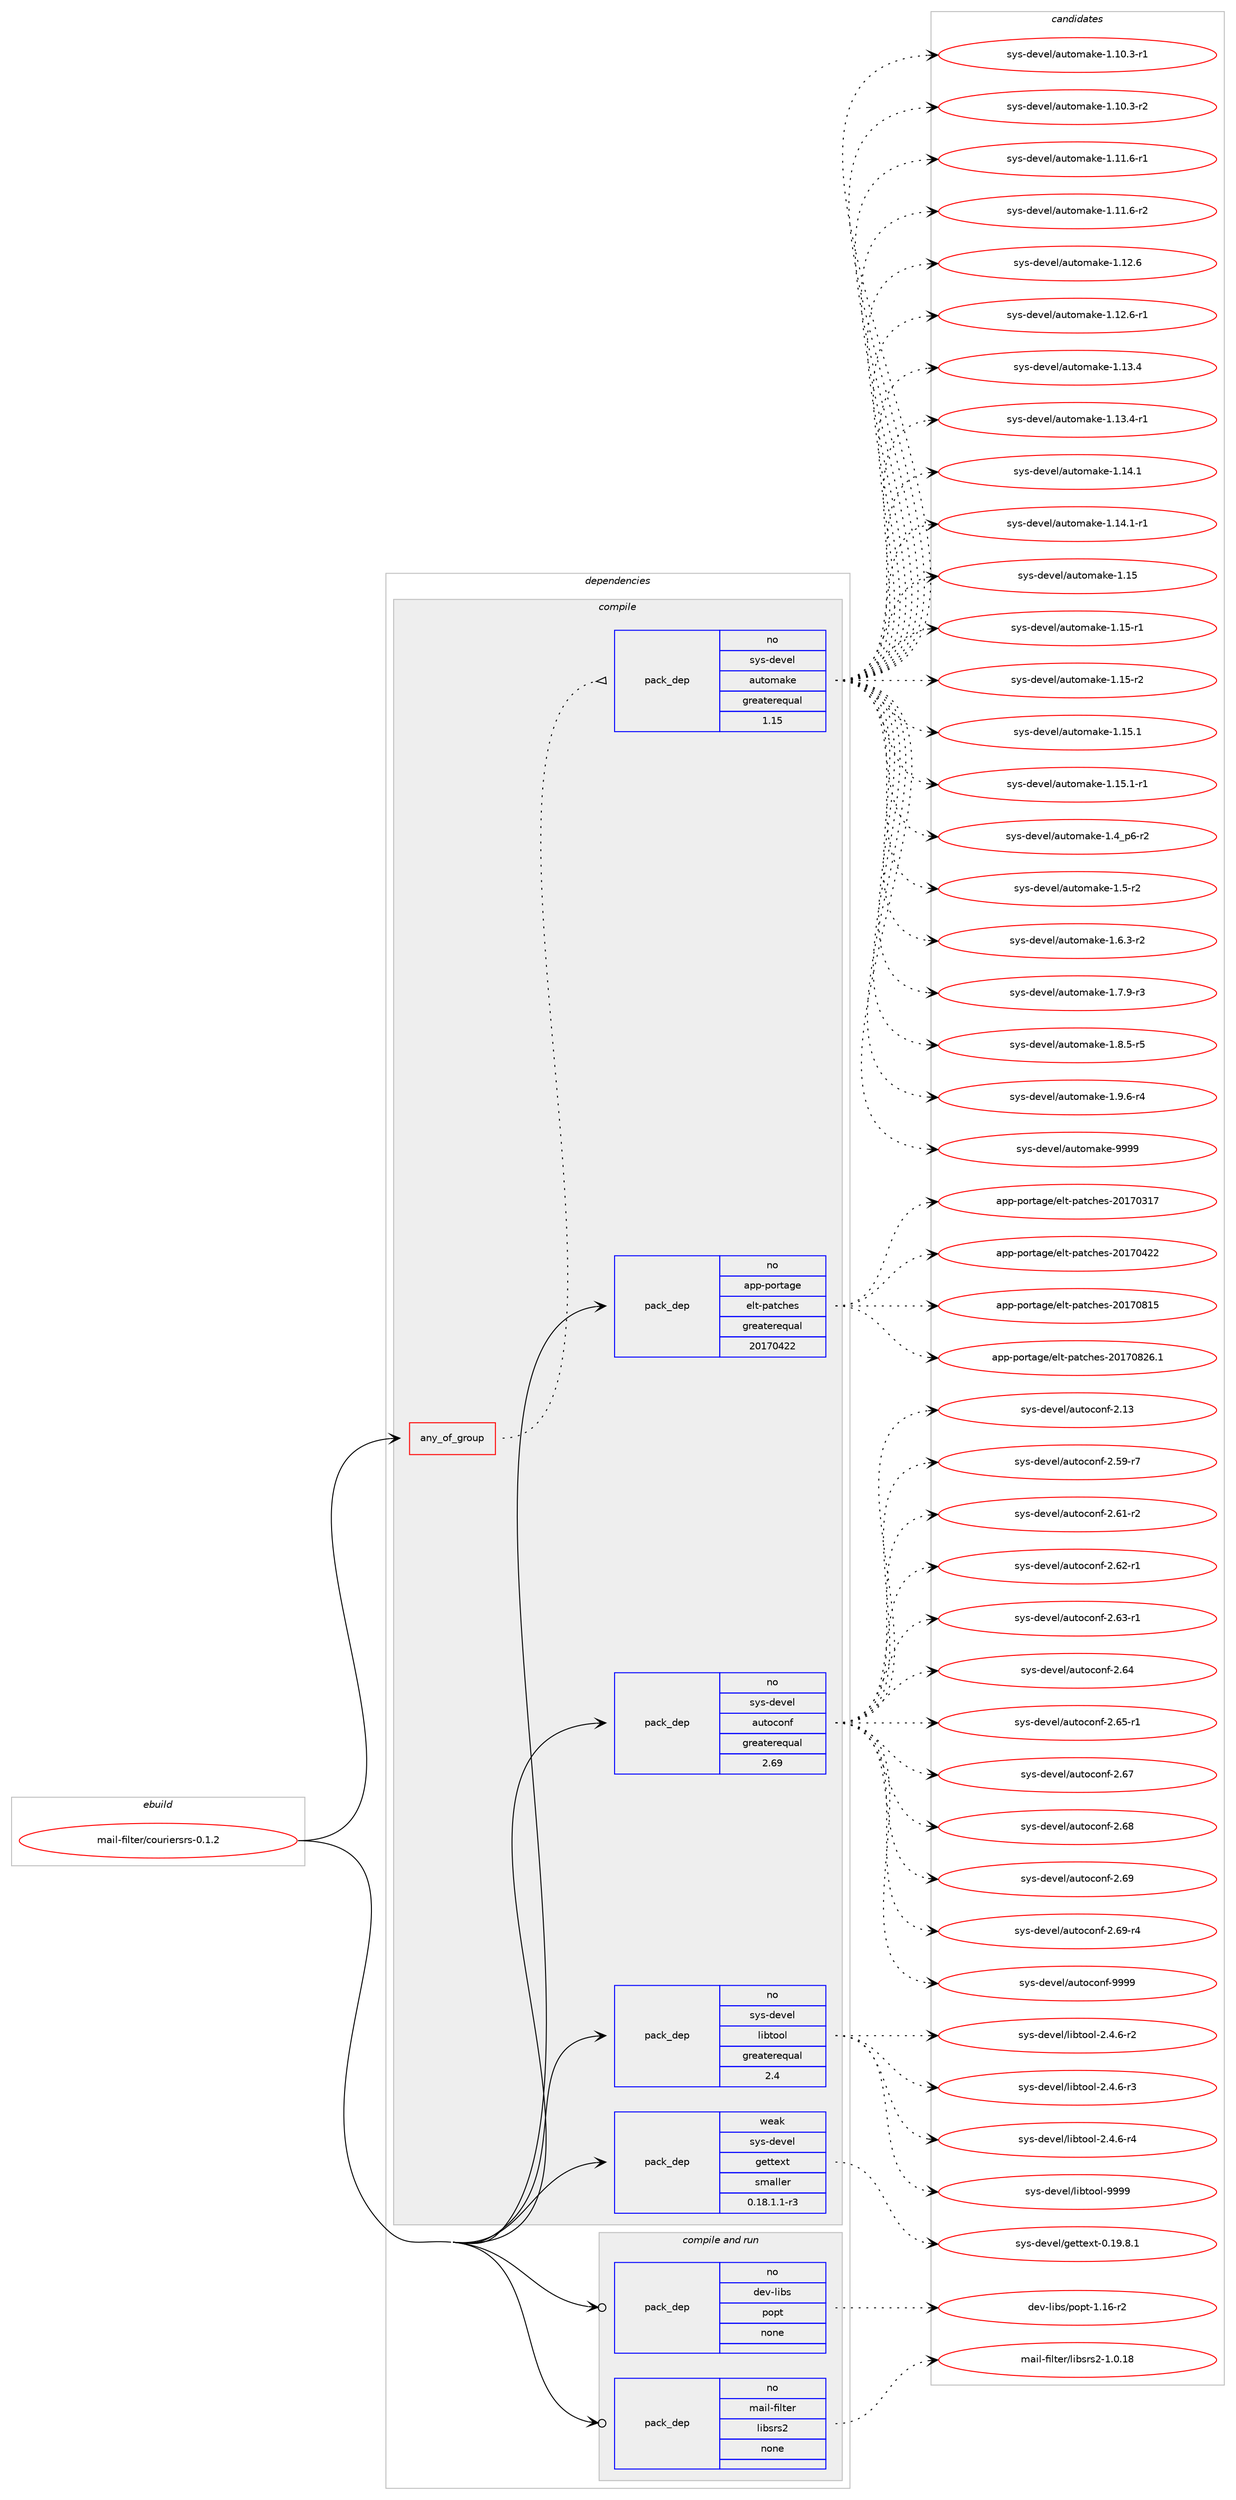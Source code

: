 digraph prolog {

# *************
# Graph options
# *************

newrank=true;
concentrate=true;
compound=true;
graph [rankdir=LR,fontname=Helvetica,fontsize=10,ranksep=1.5];#, ranksep=2.5, nodesep=0.2];
edge  [arrowhead=vee];
node  [fontname=Helvetica,fontsize=10];

# **********
# The ebuild
# **********

subgraph cluster_leftcol {
color=gray;
rank=same;
label=<<i>ebuild</i>>;
id [label="mail-filter/couriersrs-0.1.2", color=red, width=4, href="../mail-filter/couriersrs-0.1.2.svg"];
}

# ****************
# The dependencies
# ****************

subgraph cluster_midcol {
color=gray;
label=<<i>dependencies</i>>;
subgraph cluster_compile {
fillcolor="#eeeeee";
style=filled;
label=<<i>compile</i>>;
subgraph any5008 {
dependency342406 [label=<<TABLE BORDER="0" CELLBORDER="1" CELLSPACING="0" CELLPADDING="4"><TR><TD CELLPADDING="10">any_of_group</TD></TR></TABLE>>, shape=none, color=red];subgraph pack251793 {
dependency342407 [label=<<TABLE BORDER="0" CELLBORDER="1" CELLSPACING="0" CELLPADDING="4" WIDTH="220"><TR><TD ROWSPAN="6" CELLPADDING="30">pack_dep</TD></TR><TR><TD WIDTH="110">no</TD></TR><TR><TD>sys-devel</TD></TR><TR><TD>automake</TD></TR><TR><TD>greaterequal</TD></TR><TR><TD>1.15</TD></TR></TABLE>>, shape=none, color=blue];
}
dependency342406:e -> dependency342407:w [weight=20,style="dotted",arrowhead="oinv"];
}
id:e -> dependency342406:w [weight=20,style="solid",arrowhead="vee"];
subgraph pack251794 {
dependency342408 [label=<<TABLE BORDER="0" CELLBORDER="1" CELLSPACING="0" CELLPADDING="4" WIDTH="220"><TR><TD ROWSPAN="6" CELLPADDING="30">pack_dep</TD></TR><TR><TD WIDTH="110">no</TD></TR><TR><TD>app-portage</TD></TR><TR><TD>elt-patches</TD></TR><TR><TD>greaterequal</TD></TR><TR><TD>20170422</TD></TR></TABLE>>, shape=none, color=blue];
}
id:e -> dependency342408:w [weight=20,style="solid",arrowhead="vee"];
subgraph pack251795 {
dependency342409 [label=<<TABLE BORDER="0" CELLBORDER="1" CELLSPACING="0" CELLPADDING="4" WIDTH="220"><TR><TD ROWSPAN="6" CELLPADDING="30">pack_dep</TD></TR><TR><TD WIDTH="110">no</TD></TR><TR><TD>sys-devel</TD></TR><TR><TD>autoconf</TD></TR><TR><TD>greaterequal</TD></TR><TR><TD>2.69</TD></TR></TABLE>>, shape=none, color=blue];
}
id:e -> dependency342409:w [weight=20,style="solid",arrowhead="vee"];
subgraph pack251796 {
dependency342410 [label=<<TABLE BORDER="0" CELLBORDER="1" CELLSPACING="0" CELLPADDING="4" WIDTH="220"><TR><TD ROWSPAN="6" CELLPADDING="30">pack_dep</TD></TR><TR><TD WIDTH="110">no</TD></TR><TR><TD>sys-devel</TD></TR><TR><TD>libtool</TD></TR><TR><TD>greaterequal</TD></TR><TR><TD>2.4</TD></TR></TABLE>>, shape=none, color=blue];
}
id:e -> dependency342410:w [weight=20,style="solid",arrowhead="vee"];
subgraph pack251797 {
dependency342411 [label=<<TABLE BORDER="0" CELLBORDER="1" CELLSPACING="0" CELLPADDING="4" WIDTH="220"><TR><TD ROWSPAN="6" CELLPADDING="30">pack_dep</TD></TR><TR><TD WIDTH="110">weak</TD></TR><TR><TD>sys-devel</TD></TR><TR><TD>gettext</TD></TR><TR><TD>smaller</TD></TR><TR><TD>0.18.1.1-r3</TD></TR></TABLE>>, shape=none, color=blue];
}
id:e -> dependency342411:w [weight=20,style="solid",arrowhead="vee"];
}
subgraph cluster_compileandrun {
fillcolor="#eeeeee";
style=filled;
label=<<i>compile and run</i>>;
subgraph pack251798 {
dependency342412 [label=<<TABLE BORDER="0" CELLBORDER="1" CELLSPACING="0" CELLPADDING="4" WIDTH="220"><TR><TD ROWSPAN="6" CELLPADDING="30">pack_dep</TD></TR><TR><TD WIDTH="110">no</TD></TR><TR><TD>dev-libs</TD></TR><TR><TD>popt</TD></TR><TR><TD>none</TD></TR><TR><TD></TD></TR></TABLE>>, shape=none, color=blue];
}
id:e -> dependency342412:w [weight=20,style="solid",arrowhead="odotvee"];
subgraph pack251799 {
dependency342413 [label=<<TABLE BORDER="0" CELLBORDER="1" CELLSPACING="0" CELLPADDING="4" WIDTH="220"><TR><TD ROWSPAN="6" CELLPADDING="30">pack_dep</TD></TR><TR><TD WIDTH="110">no</TD></TR><TR><TD>mail-filter</TD></TR><TR><TD>libsrs2</TD></TR><TR><TD>none</TD></TR><TR><TD></TD></TR></TABLE>>, shape=none, color=blue];
}
id:e -> dependency342413:w [weight=20,style="solid",arrowhead="odotvee"];
}
subgraph cluster_run {
fillcolor="#eeeeee";
style=filled;
label=<<i>run</i>>;
}
}

# **************
# The candidates
# **************

subgraph cluster_choices {
rank=same;
color=gray;
label=<<i>candidates</i>>;

subgraph choice251793 {
color=black;
nodesep=1;
choice11512111545100101118101108479711711611110997107101454946494846514511449 [label="sys-devel/automake-1.10.3-r1", color=red, width=4,href="../sys-devel/automake-1.10.3-r1.svg"];
choice11512111545100101118101108479711711611110997107101454946494846514511450 [label="sys-devel/automake-1.10.3-r2", color=red, width=4,href="../sys-devel/automake-1.10.3-r2.svg"];
choice11512111545100101118101108479711711611110997107101454946494946544511449 [label="sys-devel/automake-1.11.6-r1", color=red, width=4,href="../sys-devel/automake-1.11.6-r1.svg"];
choice11512111545100101118101108479711711611110997107101454946494946544511450 [label="sys-devel/automake-1.11.6-r2", color=red, width=4,href="../sys-devel/automake-1.11.6-r2.svg"];
choice1151211154510010111810110847971171161111099710710145494649504654 [label="sys-devel/automake-1.12.6", color=red, width=4,href="../sys-devel/automake-1.12.6.svg"];
choice11512111545100101118101108479711711611110997107101454946495046544511449 [label="sys-devel/automake-1.12.6-r1", color=red, width=4,href="../sys-devel/automake-1.12.6-r1.svg"];
choice1151211154510010111810110847971171161111099710710145494649514652 [label="sys-devel/automake-1.13.4", color=red, width=4,href="../sys-devel/automake-1.13.4.svg"];
choice11512111545100101118101108479711711611110997107101454946495146524511449 [label="sys-devel/automake-1.13.4-r1", color=red, width=4,href="../sys-devel/automake-1.13.4-r1.svg"];
choice1151211154510010111810110847971171161111099710710145494649524649 [label="sys-devel/automake-1.14.1", color=red, width=4,href="../sys-devel/automake-1.14.1.svg"];
choice11512111545100101118101108479711711611110997107101454946495246494511449 [label="sys-devel/automake-1.14.1-r1", color=red, width=4,href="../sys-devel/automake-1.14.1-r1.svg"];
choice115121115451001011181011084797117116111109971071014549464953 [label="sys-devel/automake-1.15", color=red, width=4,href="../sys-devel/automake-1.15.svg"];
choice1151211154510010111810110847971171161111099710710145494649534511449 [label="sys-devel/automake-1.15-r1", color=red, width=4,href="../sys-devel/automake-1.15-r1.svg"];
choice1151211154510010111810110847971171161111099710710145494649534511450 [label="sys-devel/automake-1.15-r2", color=red, width=4,href="../sys-devel/automake-1.15-r2.svg"];
choice1151211154510010111810110847971171161111099710710145494649534649 [label="sys-devel/automake-1.15.1", color=red, width=4,href="../sys-devel/automake-1.15.1.svg"];
choice11512111545100101118101108479711711611110997107101454946495346494511449 [label="sys-devel/automake-1.15.1-r1", color=red, width=4,href="../sys-devel/automake-1.15.1-r1.svg"];
choice115121115451001011181011084797117116111109971071014549465295112544511450 [label="sys-devel/automake-1.4_p6-r2", color=red, width=4,href="../sys-devel/automake-1.4_p6-r2.svg"];
choice11512111545100101118101108479711711611110997107101454946534511450 [label="sys-devel/automake-1.5-r2", color=red, width=4,href="../sys-devel/automake-1.5-r2.svg"];
choice115121115451001011181011084797117116111109971071014549465446514511450 [label="sys-devel/automake-1.6.3-r2", color=red, width=4,href="../sys-devel/automake-1.6.3-r2.svg"];
choice115121115451001011181011084797117116111109971071014549465546574511451 [label="sys-devel/automake-1.7.9-r3", color=red, width=4,href="../sys-devel/automake-1.7.9-r3.svg"];
choice115121115451001011181011084797117116111109971071014549465646534511453 [label="sys-devel/automake-1.8.5-r5", color=red, width=4,href="../sys-devel/automake-1.8.5-r5.svg"];
choice115121115451001011181011084797117116111109971071014549465746544511452 [label="sys-devel/automake-1.9.6-r4", color=red, width=4,href="../sys-devel/automake-1.9.6-r4.svg"];
choice115121115451001011181011084797117116111109971071014557575757 [label="sys-devel/automake-9999", color=red, width=4,href="../sys-devel/automake-9999.svg"];
dependency342407:e -> choice11512111545100101118101108479711711611110997107101454946494846514511449:w [style=dotted,weight="100"];
dependency342407:e -> choice11512111545100101118101108479711711611110997107101454946494846514511450:w [style=dotted,weight="100"];
dependency342407:e -> choice11512111545100101118101108479711711611110997107101454946494946544511449:w [style=dotted,weight="100"];
dependency342407:e -> choice11512111545100101118101108479711711611110997107101454946494946544511450:w [style=dotted,weight="100"];
dependency342407:e -> choice1151211154510010111810110847971171161111099710710145494649504654:w [style=dotted,weight="100"];
dependency342407:e -> choice11512111545100101118101108479711711611110997107101454946495046544511449:w [style=dotted,weight="100"];
dependency342407:e -> choice1151211154510010111810110847971171161111099710710145494649514652:w [style=dotted,weight="100"];
dependency342407:e -> choice11512111545100101118101108479711711611110997107101454946495146524511449:w [style=dotted,weight="100"];
dependency342407:e -> choice1151211154510010111810110847971171161111099710710145494649524649:w [style=dotted,weight="100"];
dependency342407:e -> choice11512111545100101118101108479711711611110997107101454946495246494511449:w [style=dotted,weight="100"];
dependency342407:e -> choice115121115451001011181011084797117116111109971071014549464953:w [style=dotted,weight="100"];
dependency342407:e -> choice1151211154510010111810110847971171161111099710710145494649534511449:w [style=dotted,weight="100"];
dependency342407:e -> choice1151211154510010111810110847971171161111099710710145494649534511450:w [style=dotted,weight="100"];
dependency342407:e -> choice1151211154510010111810110847971171161111099710710145494649534649:w [style=dotted,weight="100"];
dependency342407:e -> choice11512111545100101118101108479711711611110997107101454946495346494511449:w [style=dotted,weight="100"];
dependency342407:e -> choice115121115451001011181011084797117116111109971071014549465295112544511450:w [style=dotted,weight="100"];
dependency342407:e -> choice11512111545100101118101108479711711611110997107101454946534511450:w [style=dotted,weight="100"];
dependency342407:e -> choice115121115451001011181011084797117116111109971071014549465446514511450:w [style=dotted,weight="100"];
dependency342407:e -> choice115121115451001011181011084797117116111109971071014549465546574511451:w [style=dotted,weight="100"];
dependency342407:e -> choice115121115451001011181011084797117116111109971071014549465646534511453:w [style=dotted,weight="100"];
dependency342407:e -> choice115121115451001011181011084797117116111109971071014549465746544511452:w [style=dotted,weight="100"];
dependency342407:e -> choice115121115451001011181011084797117116111109971071014557575757:w [style=dotted,weight="100"];
}
subgraph choice251794 {
color=black;
nodesep=1;
choice97112112451121111141169710310147101108116451129711699104101115455048495548514955 [label="app-portage/elt-patches-20170317", color=red, width=4,href="../app-portage/elt-patches-20170317.svg"];
choice97112112451121111141169710310147101108116451129711699104101115455048495548525050 [label="app-portage/elt-patches-20170422", color=red, width=4,href="../app-portage/elt-patches-20170422.svg"];
choice97112112451121111141169710310147101108116451129711699104101115455048495548564953 [label="app-portage/elt-patches-20170815", color=red, width=4,href="../app-portage/elt-patches-20170815.svg"];
choice971121124511211111411697103101471011081164511297116991041011154550484955485650544649 [label="app-portage/elt-patches-20170826.1", color=red, width=4,href="../app-portage/elt-patches-20170826.1.svg"];
dependency342408:e -> choice97112112451121111141169710310147101108116451129711699104101115455048495548514955:w [style=dotted,weight="100"];
dependency342408:e -> choice97112112451121111141169710310147101108116451129711699104101115455048495548525050:w [style=dotted,weight="100"];
dependency342408:e -> choice97112112451121111141169710310147101108116451129711699104101115455048495548564953:w [style=dotted,weight="100"];
dependency342408:e -> choice971121124511211111411697103101471011081164511297116991041011154550484955485650544649:w [style=dotted,weight="100"];
}
subgraph choice251795 {
color=black;
nodesep=1;
choice115121115451001011181011084797117116111991111101024550464951 [label="sys-devel/autoconf-2.13", color=red, width=4,href="../sys-devel/autoconf-2.13.svg"];
choice1151211154510010111810110847971171161119911111010245504653574511455 [label="sys-devel/autoconf-2.59-r7", color=red, width=4,href="../sys-devel/autoconf-2.59-r7.svg"];
choice1151211154510010111810110847971171161119911111010245504654494511450 [label="sys-devel/autoconf-2.61-r2", color=red, width=4,href="../sys-devel/autoconf-2.61-r2.svg"];
choice1151211154510010111810110847971171161119911111010245504654504511449 [label="sys-devel/autoconf-2.62-r1", color=red, width=4,href="../sys-devel/autoconf-2.62-r1.svg"];
choice1151211154510010111810110847971171161119911111010245504654514511449 [label="sys-devel/autoconf-2.63-r1", color=red, width=4,href="../sys-devel/autoconf-2.63-r1.svg"];
choice115121115451001011181011084797117116111991111101024550465452 [label="sys-devel/autoconf-2.64", color=red, width=4,href="../sys-devel/autoconf-2.64.svg"];
choice1151211154510010111810110847971171161119911111010245504654534511449 [label="sys-devel/autoconf-2.65-r1", color=red, width=4,href="../sys-devel/autoconf-2.65-r1.svg"];
choice115121115451001011181011084797117116111991111101024550465455 [label="sys-devel/autoconf-2.67", color=red, width=4,href="../sys-devel/autoconf-2.67.svg"];
choice115121115451001011181011084797117116111991111101024550465456 [label="sys-devel/autoconf-2.68", color=red, width=4,href="../sys-devel/autoconf-2.68.svg"];
choice115121115451001011181011084797117116111991111101024550465457 [label="sys-devel/autoconf-2.69", color=red, width=4,href="../sys-devel/autoconf-2.69.svg"];
choice1151211154510010111810110847971171161119911111010245504654574511452 [label="sys-devel/autoconf-2.69-r4", color=red, width=4,href="../sys-devel/autoconf-2.69-r4.svg"];
choice115121115451001011181011084797117116111991111101024557575757 [label="sys-devel/autoconf-9999", color=red, width=4,href="../sys-devel/autoconf-9999.svg"];
dependency342409:e -> choice115121115451001011181011084797117116111991111101024550464951:w [style=dotted,weight="100"];
dependency342409:e -> choice1151211154510010111810110847971171161119911111010245504653574511455:w [style=dotted,weight="100"];
dependency342409:e -> choice1151211154510010111810110847971171161119911111010245504654494511450:w [style=dotted,weight="100"];
dependency342409:e -> choice1151211154510010111810110847971171161119911111010245504654504511449:w [style=dotted,weight="100"];
dependency342409:e -> choice1151211154510010111810110847971171161119911111010245504654514511449:w [style=dotted,weight="100"];
dependency342409:e -> choice115121115451001011181011084797117116111991111101024550465452:w [style=dotted,weight="100"];
dependency342409:e -> choice1151211154510010111810110847971171161119911111010245504654534511449:w [style=dotted,weight="100"];
dependency342409:e -> choice115121115451001011181011084797117116111991111101024550465455:w [style=dotted,weight="100"];
dependency342409:e -> choice115121115451001011181011084797117116111991111101024550465456:w [style=dotted,weight="100"];
dependency342409:e -> choice115121115451001011181011084797117116111991111101024550465457:w [style=dotted,weight="100"];
dependency342409:e -> choice1151211154510010111810110847971171161119911111010245504654574511452:w [style=dotted,weight="100"];
dependency342409:e -> choice115121115451001011181011084797117116111991111101024557575757:w [style=dotted,weight="100"];
}
subgraph choice251796 {
color=black;
nodesep=1;
choice1151211154510010111810110847108105981161111111084550465246544511450 [label="sys-devel/libtool-2.4.6-r2", color=red, width=4,href="../sys-devel/libtool-2.4.6-r2.svg"];
choice1151211154510010111810110847108105981161111111084550465246544511451 [label="sys-devel/libtool-2.4.6-r3", color=red, width=4,href="../sys-devel/libtool-2.4.6-r3.svg"];
choice1151211154510010111810110847108105981161111111084550465246544511452 [label="sys-devel/libtool-2.4.6-r4", color=red, width=4,href="../sys-devel/libtool-2.4.6-r4.svg"];
choice1151211154510010111810110847108105981161111111084557575757 [label="sys-devel/libtool-9999", color=red, width=4,href="../sys-devel/libtool-9999.svg"];
dependency342410:e -> choice1151211154510010111810110847108105981161111111084550465246544511450:w [style=dotted,weight="100"];
dependency342410:e -> choice1151211154510010111810110847108105981161111111084550465246544511451:w [style=dotted,weight="100"];
dependency342410:e -> choice1151211154510010111810110847108105981161111111084550465246544511452:w [style=dotted,weight="100"];
dependency342410:e -> choice1151211154510010111810110847108105981161111111084557575757:w [style=dotted,weight="100"];
}
subgraph choice251797 {
color=black;
nodesep=1;
choice1151211154510010111810110847103101116116101120116454846495746564649 [label="sys-devel/gettext-0.19.8.1", color=red, width=4,href="../sys-devel/gettext-0.19.8.1.svg"];
dependency342411:e -> choice1151211154510010111810110847103101116116101120116454846495746564649:w [style=dotted,weight="100"];
}
subgraph choice251798 {
color=black;
nodesep=1;
choice10010111845108105981154711211111211645494649544511450 [label="dev-libs/popt-1.16-r2", color=red, width=4,href="../dev-libs/popt-1.16-r2.svg"];
dependency342412:e -> choice10010111845108105981154711211111211645494649544511450:w [style=dotted,weight="100"];
}
subgraph choice251799 {
color=black;
nodesep=1;
choice109971051084510210510811610111447108105981151141155045494648464956 [label="mail-filter/libsrs2-1.0.18", color=red, width=4,href="../mail-filter/libsrs2-1.0.18.svg"];
dependency342413:e -> choice109971051084510210510811610111447108105981151141155045494648464956:w [style=dotted,weight="100"];
}
}

}
